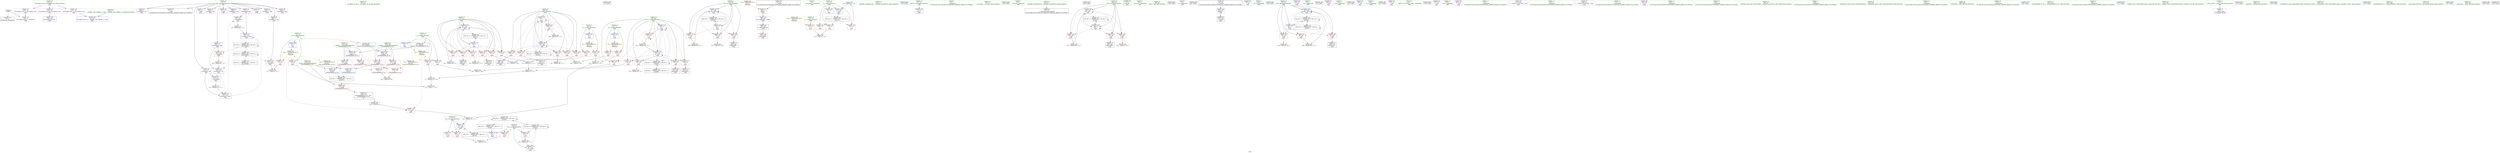 digraph "SVFG" {
	label="SVFG";

	Node0x556dcc887b80 [shape=record,color=grey,label="{NodeID: 0\nNullPtr}"];
	Node0x556dcc887b80 -> Node0x556dcc8acf80[style=solid];
	Node0x556dcc887b80 -> Node0x556dcc8b3ab0[style=solid];
	Node0x556dcc8ba8b0 [shape=record,color=grey,label="{NodeID: 277\n187 = Binary(186, 111, )\n}"];
	Node0x556dcc8abaa0 [shape=record,color=red,label="{NodeID: 111\n271\<--15\n\<--K\nmain\n}"];
	Node0x556dcc8abaa0 -> Node0x556dcc8bd9c0[style=solid];
	Node0x556dcc8aa400 [shape=record,color=green,label="{NodeID: 28\n46\<--47\n__cxx_global_var_init\<--__cxx_global_var_init_field_insensitive\n}"];
	Node0x556dcc8b5360 [shape=record,color=black,label="{NodeID: 388\n53 = PHI()\n}"];
	Node0x556dcc8b2330 [shape=record,color=red,label="{NodeID: 139\n246\<--87\n\<--i54\nmain\n}"];
	Node0x556dcc8b2330 -> Node0x556dcc8bd0c0[style=solid];
	Node0x556dcc8acdb0 [shape=record,color=green,label="{NodeID: 56\n333\<--334\n__b.addr\<--__b.addr_field_insensitive\n_ZSt3minIiERKT_S2_S2_\n}"];
	Node0x556dcc8acdb0 -> Node0x556dcc8b31d0[style=solid];
	Node0x556dcc8acdb0 -> Node0x556dcc8b32a0[style=solid];
	Node0x556dcc8acdb0 -> Node0x556dcc8b4d90[style=solid];
	Node0x556dcc712380 [shape=record,color=yellow,style=double,label="{NodeID: 333\n2V_1 = ENCHI(MR_2V_0)\npts\{1 \}\nFun[main]}"];
	Node0x556dcc712380 -> Node0x556dcc8abb70[style=dashed];
	Node0x556dcc8b3ab0 [shape=record,color=blue, style = dotted,label="{NodeID: 167\n378\<--3\nllvm.global_ctors_2\<--dummyVal\nGlob }"];
	Node0x556dcc8ae590 [shape=record,color=purple,label="{NodeID: 84\n218\<--17\narrayidx42\<--app\nmain\n}"];
	Node0x556dcc888480 [shape=record,color=green,label="{NodeID: 1\n7\<--1\n__dso_handle\<--dummyObj\nGlob }"];
	Node0x556dcc8baa30 [shape=record,color=grey,label="{NodeID: 278\n313 = Binary(312, 111, )\n}"];
	Node0x556dcc8baa30 -> Node0x556dcc8b4bf0[style=solid];
	Node0x556dcc8abb70 [shape=record,color=red,label="{NodeID: 112\n98\<--25\nvtable\<--\nmain\n}"];
	Node0x556dcc8abb70 -> Node0x556dcc8ac370[style=solid];
	Node0x556dcc8aa500 [shape=record,color=green,label="{NodeID: 29\n50\<--51\n_ZNSt8ios_base4InitC1Ev\<--_ZNSt8ios_base4InitC1Ev_field_insensitive\n}"];
	Node0x556dcc8b5430 [shape=record,color=black,label="{NodeID: 389\n183 = PHI()\n}"];
	Node0x556dcc8b2400 [shape=record,color=red,label="{NodeID: 140\n261\<--87\n\<--i54\nmain\n}"];
	Node0x556dcc8b2400 -> Node0x556dcc8adbd0[style=solid];
	Node0x556dcc8ace80 [shape=record,color=green,label="{NodeID: 57\n43\<--372\n_GLOBAL__sub_I_darkhh_2_1.cpp\<--_GLOBAL__sub_I_darkhh_2_1.cpp_field_insensitive\n}"];
	Node0x556dcc8ace80 -> Node0x556dcc8b39b0[style=solid];
	Node0x556dcc8d16e0 [shape=record,color=yellow,style=double,label="{NodeID: 334\n4V_1 = ENCHI(MR_4V_0)\npts\{10 \}\nFun[main]}"];
	Node0x556dcc8d16e0 -> Node0x556dcc8ac510[style=dashed];
	Node0x556dcc8d16e0 -> Node0x556dcc8ab5c0[style=dashed];
	Node0x556dcc8b3bb0 [shape=record,color=blue,label="{NodeID: 168\n71\<--9\nretval\<--\nmain\n}"];
	Node0x556dcc8ae660 [shape=record,color=purple,label="{NodeID: 85\n221\<--17\narrayidx44\<--app\nmain\n}"];
	Node0x556dcc8ae660 -> Node0x556dcc8b2dc0[style=solid];
	Node0x556dcc8ae660 -> Node0x556dcc8b4300[style=solid];
	Node0x556dcc888510 [shape=record,color=green,label="{NodeID: 2\n9\<--1\n\<--dummyObj\nCan only get source location for instruction, argument, global var or function.}"];
	Node0x556dcc8affa0 [shape=record,color=grey,label="{NodeID: 279\n182 = Binary(181, 111, )\n}"];
	Node0x556dcc8abc40 [shape=record,color=red,label="{NodeID: 113\n114\<--73\n\<--T\nmain\n}"];
	Node0x556dcc8abc40 -> Node0x556dcc8bcf40[style=solid];
	Node0x556dcc8aa600 [shape=record,color=green,label="{NodeID: 30\n56\<--57\n__cxa_atexit\<--__cxa_atexit_field_insensitive\n}"];
	Node0x556dcc8b5560 [shape=record,color=black,label="{NodeID: 390\n185 = PHI()\n}"];
	Node0x556dcc8b24d0 [shape=record,color=red,label="{NodeID: 141\n295\<--87\n\<--i54\nmain\n}"];
	Node0x556dcc8b24d0 -> Node0x556dcc8b05a0[style=solid];
	Node0x556dcc8acf80 [shape=record,color=black,label="{NodeID: 58\n2\<--3\ndummyVal\<--dummyVal\n}"];
	Node0x556dcc8d17c0 [shape=record,color=yellow,style=double,label="{NodeID: 335\n6V_1 = ENCHI(MR_6V_0)\npts\{12 \}\nFun[main]}"];
	Node0x556dcc8d17c0 -> Node0x556dcc8ab690[style=dashed];
	Node0x556dcc8d17c0 -> Node0x556dcc8ab760[style=dashed];
	Node0x556dcc8b3c80 [shape=record,color=blue,label="{NodeID: 169\n75\<--111\nt\<--\nmain\n}"];
	Node0x556dcc8b3c80 -> Node0x556dcc8c8b70[style=dashed];
	Node0x556dcc8ae730 [shape=record,color=purple,label="{NodeID: 86\n263\<--17\narrayidx67\<--app\nmain\n}"];
	Node0x556dcc8885a0 [shape=record,color=green,label="{NodeID: 3\n23\<--1\n_ZSt3cin\<--dummyObj\nGlob }"];
	Node0x556dcc8b0120 [shape=record,color=grey,label="{NodeID: 280\n192 = Binary(191, 111, )\n}"];
	Node0x556dcc8abd10 [shape=record,color=red,label="{NodeID: 114\n113\<--75\n\<--t\nmain\n}"];
	Node0x556dcc8abd10 -> Node0x556dcc8bcf40[style=solid];
	Node0x556dcc8aa700 [shape=record,color=green,label="{NodeID: 31\n55\<--61\n_ZNSt8ios_base4InitD1Ev\<--_ZNSt8ios_base4InitD1Ev_field_insensitive\n}"];
	Node0x556dcc8aa700 -> Node0x556dcc8ad450[style=solid];
	Node0x556dcc8b5660 [shape=record,color=black,label="{NodeID: 391\n188 = PHI()\n}"];
	Node0x556dcc8c8b70 [shape=record,color=black,label="{NodeID: 308\nMR_16V_3 = PHI(MR_16V_4, MR_16V_2, )\npts\{76 \}\n}"];
	Node0x556dcc8c8b70 -> Node0x556dcc8abd10[style=dashed];
	Node0x556dcc8c8b70 -> Node0x556dcc8b0fb0[style=dashed];
	Node0x556dcc8c8b70 -> Node0x556dcc8b1080[style=dashed];
	Node0x556dcc8c8b70 -> Node0x556dcc8b4bf0[style=dashed];
	Node0x556dcc8b25a0 [shape=record,color=red,label="{NodeID: 142\n252\<--89\n\<--j58\nmain\n}"];
	Node0x556dcc8b25a0 -> Node0x556dcc8b0ea0[style=solid];
	Node0x556dcc8ad080 [shape=record,color=black,label="{NodeID: 59\n70\<--9\nmain_ret\<--\nmain\n}"];
	Node0x556dcc8d18a0 [shape=record,color=yellow,style=double,label="{NodeID: 336\n8V_1 = ENCHI(MR_8V_0)\npts\{14 \}\nFun[main]|{|<s3>10}}"];
	Node0x556dcc8d18a0 -> Node0x556dcc8ab830[style=dashed];
	Node0x556dcc8d18a0 -> Node0x556dcc8ab900[style=dashed];
	Node0x556dcc8d18a0 -> Node0x556dcc8b2b50[style=dashed];
	Node0x556dcc8d18a0:s3 -> Node0x556dcc8d26d0[style=dashed,color=red];
	Node0x556dcc8b3d50 [shape=record,color=blue,label="{NodeID: 170\n77\<--128\ncnt\<--mul8\nmain\n}"];
	Node0x556dcc8b3d50 -> Node0x556dcc8b1150[style=dashed];
	Node0x556dcc8b3d50 -> Node0x556dcc8b1220[style=dashed];
	Node0x556dcc8b3d50 -> Node0x556dcc8c9070[style=dashed];
	Node0x556dcc8ae800 [shape=record,color=purple,label="{NodeID: 87\n266\<--17\narrayidx69\<--app\nmain\n}"];
	Node0x556dcc88c820 [shape=record,color=green,label="{NodeID: 4\n26\<--1\n_ZSt4cout\<--dummyObj\nGlob }"];
	Node0x556dcc8b02a0 [shape=record,color=grey,label="{NodeID: 281\n241 = Binary(240, 111, )\n}"];
	Node0x556dcc8b02a0 -> Node0x556dcc8b4640[style=solid];
	Node0x556dcc8b0fb0 [shape=record,color=red,label="{NodeID: 115\n134\<--75\n\<--t\nmain\n}"];
	Node0x556dcc8aa800 [shape=record,color=green,label="{NodeID: 32\n68\<--69\nmain\<--main_field_insensitive\n}"];
	Node0x556dcc8b5760 [shape=record,color=black,label="{NodeID: 392\n190 = PHI()\n}"];
	Node0x556dcc8c9070 [shape=record,color=black,label="{NodeID: 309\nMR_18V_2 = PHI(MR_18V_3, MR_18V_1, )\npts\{78 \}\n}"];
	Node0x556dcc8c9070 -> Node0x556dcc8b3d50[style=dashed];
	Node0x556dcc8b2670 [shape=record,color=red,label="{NodeID: 143\n264\<--89\n\<--j58\nmain\n}"];
	Node0x556dcc8b2670 -> Node0x556dcc8adca0[style=solid];
	Node0x556dcc8ad150 [shape=record,color=black,label="{NodeID: 60\n21\<--17\n\<--app\nCan only get source location for instruction, argument, global var or function.}"];
	Node0x556dcc8d1980 [shape=record,color=yellow,style=double,label="{NodeID: 337\n10V_1 = ENCHI(MR_10V_0)\npts\{16 \}\nFun[main]|{|<s3>10}}"];
	Node0x556dcc8d1980 -> Node0x556dcc8ab9d0[style=dashed];
	Node0x556dcc8d1980 -> Node0x556dcc8abaa0[style=dashed];
	Node0x556dcc8d1980 -> Node0x556dcc8b2b50[style=dashed];
	Node0x556dcc8d1980:s3 -> Node0x556dcc8d27b0[style=dashed,color=red];
	Node0x556dcc8b3e20 [shape=record,color=blue,label="{NodeID: 171\n79\<--9\ntot\<--\nmain\n}"];
	Node0x556dcc8b3e20 -> Node0x556dcc8c6370[style=dashed];
	Node0x556dcc8ae8d0 [shape=record,color=purple,label="{NodeID: 88\n269\<--17\narrayidx71\<--app\nmain\n}"];
	Node0x556dcc8ae8d0 -> Node0x556dcc8b2e90[style=solid];
	Node0x556dcc88c8b0 [shape=record,color=green,label="{NodeID: 5\n27\<--1\n.str\<--dummyObj\nGlob }"];
	Node0x556dcc8b0420 [shape=record,color=grey,label="{NodeID: 282\n177 = Binary(175, 176, )\n}"];
	Node0x556dcc8b0420 -> Node0x556dcc8bd3c0[style=solid];
	Node0x556dcc8b1080 [shape=record,color=red,label="{NodeID: 116\n312\<--75\n\<--t\nmain\n}"];
	Node0x556dcc8b1080 -> Node0x556dcc8baa30[style=solid];
	Node0x556dcc8aa900 [shape=record,color=green,label="{NodeID: 33\n71\<--72\nretval\<--retval_field_insensitive\nmain\n}"];
	Node0x556dcc8aa900 -> Node0x556dcc8b3bb0[style=solid];
	Node0x556dcc8b5860 [shape=record,color=black,label="{NodeID: 393\n193 = PHI()\n}"];
	Node0x556dcc8c9570 [shape=record,color=black,label="{NodeID: 310\nMR_20V_2 = PHI(MR_20V_4, MR_20V_1, )\npts\{80 \}\n}"];
	Node0x556dcc8c9570 -> Node0x556dcc8b3e20[style=dashed];
	Node0x556dcc8b2740 [shape=record,color=red,label="{NodeID: 144\n290\<--89\n\<--j58\nmain\n}"];
	Node0x556dcc8b2740 -> Node0x556dcc8b0a20[style=solid];
	Node0x556dcc8ad250 [shape=record,color=black,label="{NodeID: 61\n24\<--23\n\<--_ZSt3cin\nCan only get source location for instruction, argument, global var or function.}"];
	Node0x556dcc8ad250 -> Node0x556dcc8ac440[style=solid];
	Node0x556dcc8b3ef0 [shape=record,color=blue,label="{NodeID: 172\n81\<--9\ni\<--\nmain\n}"];
	Node0x556dcc8b3ef0 -> Node0x556dcc8b1490[style=dashed];
	Node0x556dcc8b3ef0 -> Node0x556dcc8b1560[style=dashed];
	Node0x556dcc8b3ef0 -> Node0x556dcc8b1630[style=dashed];
	Node0x556dcc8b3ef0 -> Node0x556dcc8b1700[style=dashed];
	Node0x556dcc8b3ef0 -> Node0x556dcc8b17d0[style=dashed];
	Node0x556dcc8b3ef0 -> Node0x556dcc8b18a0[style=dashed];
	Node0x556dcc8b3ef0 -> Node0x556dcc8b4640[style=dashed];
	Node0x556dcc8b3ef0 -> Node0x556dcc8c9a70[style=dashed];
	Node0x556dcc8ae9a0 [shape=record,color=purple,label="{NodeID: 89\n130\<--27\n\<--.str\nmain\n}"];
	Node0x556dcc88c940 [shape=record,color=green,label="{NodeID: 6\n29\<--1\n.str.1\<--dummyObj\nGlob }"];
	Node0x556dcc8b05a0 [shape=record,color=grey,label="{NodeID: 283\n296 = Binary(295, 111, )\n}"];
	Node0x556dcc8b05a0 -> Node0x556dcc8b4b20[style=solid];
	Node0x556dcc8b1150 [shape=record,color=red,label="{NodeID: 117\n140\<--77\n\<--cnt\nmain\n}"];
	Node0x556dcc8aa9d0 [shape=record,color=green,label="{NodeID: 34\n73\<--74\nT\<--T_field_insensitive\nmain\n}"];
	Node0x556dcc8aa9d0 -> Node0x556dcc8abc40[style=solid];
	Node0x556dcc8b5960 [shape=record,color=black,label="{NodeID: 394\n194 = PHI()\n}"];
	Node0x556dcc8c9a70 [shape=record,color=black,label="{NodeID: 311\nMR_22V_2 = PHI(MR_22V_4, MR_22V_1, )\npts\{82 \}\n}"];
	Node0x556dcc8c9a70 -> Node0x556dcc8b3ef0[style=dashed];
	Node0x556dcc8b2810 [shape=record,color=red,label="{NodeID: 145\n258\<--91\n\<--k62\nmain\n}"];
	Node0x556dcc8b2810 -> Node0x556dcc8bcdc0[style=solid];
	Node0x556dcc8ad350 [shape=record,color=black,label="{NodeID: 62\n25\<--23\n\<--_ZSt3cin\nCan only get source location for instruction, argument, global var or function.}"];
	Node0x556dcc8ad350 -> Node0x556dcc8abb70[style=solid];
	Node0x556dcc8d1b40 [shape=record,color=yellow,style=double,label="{NodeID: 339\n14V_1 = ENCHI(MR_14V_0)\npts\{74 \}\nFun[main]}"];
	Node0x556dcc8d1b40 -> Node0x556dcc8abc40[style=dashed];
	Node0x556dcc8b3fc0 [shape=record,color=blue,label="{NodeID: 173\n83\<--9\nj\<--\nmain\n}"];
	Node0x556dcc8b3fc0 -> Node0x556dcc8b1970[style=dashed];
	Node0x556dcc8b3fc0 -> Node0x556dcc8b1a40[style=dashed];
	Node0x556dcc8b3fc0 -> Node0x556dcc8b1b10[style=dashed];
	Node0x556dcc8b3fc0 -> Node0x556dcc8b1be0[style=dashed];
	Node0x556dcc8b3fc0 -> Node0x556dcc8b1cb0[style=dashed];
	Node0x556dcc8b3fc0 -> Node0x556dcc8b1d80[style=dashed];
	Node0x556dcc8b3fc0 -> Node0x556dcc8b3fc0[style=dashed];
	Node0x556dcc8b3fc0 -> Node0x556dcc8b4570[style=dashed];
	Node0x556dcc8b3fc0 -> Node0x556dcc8c9f70[style=dashed];
	Node0x556dcc8aea70 [shape=record,color=purple,label="{NodeID: 90\n138\<--29\n\<--.str.1\nmain\n}"];
	Node0x556dcc88c5f0 [shape=record,color=green,label="{NodeID: 7\n31\<--1\n.str.2\<--dummyObj\nGlob }"];
	Node0x556dcc8b0720 [shape=record,color=grey,label="{NodeID: 284\n286 = Binary(285, 111, )\n}"];
	Node0x556dcc8b0720 -> Node0x556dcc8b4980[style=solid];
	Node0x556dcc8b1220 [shape=record,color=red,label="{NodeID: 118\n300\<--77\n\<--cnt\nmain\n}"];
	Node0x556dcc8b1220 -> Node0x556dcc8bd6c0[style=solid];
	Node0x556dcc8aaaa0 [shape=record,color=green,label="{NodeID: 35\n75\<--76\nt\<--t_field_insensitive\nmain\n}"];
	Node0x556dcc8aaaa0 -> Node0x556dcc8abd10[style=solid];
	Node0x556dcc8aaaa0 -> Node0x556dcc8b0fb0[style=solid];
	Node0x556dcc8aaaa0 -> Node0x556dcc8b1080[style=solid];
	Node0x556dcc8aaaa0 -> Node0x556dcc8b3c80[style=solid];
	Node0x556dcc8aaaa0 -> Node0x556dcc8b4bf0[style=solid];
	Node0x556dcc8b5a30 [shape=record,color=black,label="{NodeID: 395\n94 = PHI()\n}"];
	Node0x556dcc8c9f70 [shape=record,color=black,label="{NodeID: 312\nMR_24V_2 = PHI(MR_24V_3, MR_24V_1, )\npts\{84 \}\n}"];
	Node0x556dcc8c9f70 -> Node0x556dcc8b3fc0[style=dashed];
	Node0x556dcc8c9f70 -> Node0x556dcc8c9f70[style=dashed];
	Node0x556dcc8b28e0 [shape=record,color=red,label="{NodeID: 146\n267\<--91\n\<--k62\nmain\n}"];
	Node0x556dcc8b28e0 -> Node0x556dcc8add70[style=solid];
	Node0x556dcc8ad450 [shape=record,color=black,label="{NodeID: 63\n54\<--55\n\<--_ZNSt8ios_base4InitD1Ev\nCan only get source location for instruction, argument, global var or function.}"];
	Node0x556dcc8b4090 [shape=record,color=blue,label="{NodeID: 174\n85\<--9\nk\<--\nmain\n}"];
	Node0x556dcc8b4090 -> Node0x556dcc8b1e50[style=dashed];
	Node0x556dcc8b4090 -> Node0x556dcc8b1f20[style=dashed];
	Node0x556dcc8b4090 -> Node0x556dcc8b1ff0[style=dashed];
	Node0x556dcc8b4090 -> Node0x556dcc8b20c0[style=dashed];
	Node0x556dcc8b4090 -> Node0x556dcc8b2190[style=dashed];
	Node0x556dcc8b4090 -> Node0x556dcc8b2260[style=dashed];
	Node0x556dcc8b4090 -> Node0x556dcc8b4090[style=dashed];
	Node0x556dcc8b4090 -> Node0x556dcc8b44a0[style=dashed];
	Node0x556dcc8b4090 -> Node0x556dcc8c7270[style=dashed];
	Node0x556dcc8aeb40 [shape=record,color=purple,label="{NodeID: 91\n184\<--31\n\<--.str.2\nmain\n}"];
	Node0x556dcc88c680 [shape=record,color=green,label="{NodeID: 8\n33\<--1\n.str.3\<--dummyObj\nGlob }"];
	Node0x556dcc8b08a0 [shape=record,color=grey,label="{NodeID: 285\n236 = Binary(235, 111, )\n}"];
	Node0x556dcc8b08a0 -> Node0x556dcc8b4570[style=solid];
	Node0x556dcc8b12f0 [shape=record,color=red,label="{NodeID: 119\n225\<--79\n\<--tot\nmain\n}"];
	Node0x556dcc8b12f0 -> Node0x556dcc8b0d20[style=solid];
	Node0x556dcc8aab70 [shape=record,color=green,label="{NodeID: 36\n77\<--78\ncnt\<--cnt_field_insensitive\nmain\n}"];
	Node0x556dcc8aab70 -> Node0x556dcc8b1150[style=solid];
	Node0x556dcc8aab70 -> Node0x556dcc8b1220[style=solid];
	Node0x556dcc8aab70 -> Node0x556dcc8b3d50[style=solid];
	Node0x556dcc8b5b00 [shape=record,color=black,label="{NodeID: 396\n107 = PHI()\n}"];
	Node0x556dcc8ca470 [shape=record,color=black,label="{NodeID: 313\nMR_26V_2 = PHI(MR_26V_3, MR_26V_1, )\npts\{86 \}\n}"];
	Node0x556dcc8ca470 -> Node0x556dcc8c7270[style=dashed];
	Node0x556dcc8b29b0 [shape=record,color=red,label="{NodeID: 147\n285\<--91\n\<--k62\nmain\n}"];
	Node0x556dcc8b29b0 -> Node0x556dcc8b0720[style=solid];
	Node0x556dcc8ad550 [shape=record,color=black,label="{NodeID: 64\n100\<--99\n\<--vbase.offset.ptr\nmain\n}"];
	Node0x556dcc8ad550 -> Node0x556dcc8b2a80[style=solid];
	Node0x556dcc8b4160 [shape=record,color=blue,label="{NodeID: 175\n201\<--203\narrayidx35\<--inc\nmain\n}"];
	Node0x556dcc8b4160 -> Node0x556dcc8b2cf0[style=dashed];
	Node0x556dcc8b4160 -> Node0x556dcc8b4230[style=dashed];
	Node0x556dcc8aec10 [shape=record,color=purple,label="{NodeID: 92\n189\<--31\n\<--.str.2\nmain\n}"];
	Node0x556dcc88c710 [shape=record,color=green,label="{NodeID: 9\n35\<--1\n.str.4\<--dummyObj\nGlob }"];
	Node0x556dcc8b0a20 [shape=record,color=grey,label="{NodeID: 286\n291 = Binary(290, 111, )\n}"];
	Node0x556dcc8b0a20 -> Node0x556dcc8b4a50[style=solid];
	Node0x556dcc8b13c0 [shape=record,color=red,label="{NodeID: 120\n299\<--79\n\<--tot\nmain\n}"];
	Node0x556dcc8b13c0 -> Node0x556dcc8bd6c0[style=solid];
	Node0x556dcc8aac40 [shape=record,color=green,label="{NodeID: 37\n79\<--80\ntot\<--tot_field_insensitive\nmain\n}"];
	Node0x556dcc8aac40 -> Node0x556dcc8b12f0[style=solid];
	Node0x556dcc8aac40 -> Node0x556dcc8b13c0[style=solid];
	Node0x556dcc8aac40 -> Node0x556dcc8b3e20[style=solid];
	Node0x556dcc8aac40 -> Node0x556dcc8b43d0[style=solid];
	Node0x556dcc8b5c00 [shape=record,color=black,label="{NodeID: 397\n141 = PHI()\n}"];
	Node0x556dcc8ca970 [shape=record,color=black,label="{NodeID: 314\nMR_28V_2 = PHI(MR_28V_4, MR_28V_1, )\npts\{88 \}\n}"];
	Node0x556dcc8ca970 -> Node0x556dcc8b4710[style=dashed];
	Node0x556dcc8b2a80 [shape=record,color=red,label="{NodeID: 148\n101\<--100\nvbase.offset\<--\nmain\n}"];
	Node0x556dcc8ad620 [shape=record,color=black,label="{NodeID: 65\n103\<--102\n\<--add.ptr\nmain\n}"];
	Node0x556dcc8b4230 [shape=record,color=blue,label="{NodeID: 176\n211\<--213\narrayidx39\<--inc40\nmain\n}"];
	Node0x556dcc8b4230 -> Node0x556dcc8b2dc0[style=dashed];
	Node0x556dcc8b4230 -> Node0x556dcc8b4300[style=dashed];
	Node0x556dcc8aece0 [shape=record,color=purple,label="{NodeID: 93\n275\<--33\n\<--.str.3\nmain\n}"];
	Node0x556dcc88d210 [shape=record,color=green,label="{NodeID: 10\n37\<--1\n__PRETTY_FUNCTION__.main\<--dummyObj\nGlob }"];
	Node0x556dcc8b0ba0 [shape=record,color=grey,label="{NodeID: 287\n231 = Binary(230, 111, )\n}"];
	Node0x556dcc8b0ba0 -> Node0x556dcc8b44a0[style=solid];
	Node0x556dcc8b1490 [shape=record,color=red,label="{NodeID: 121\n155\<--81\n\<--i\nmain\n}"];
	Node0x556dcc8b1490 -> Node0x556dcc8bd240[style=solid];
	Node0x556dcc8aad10 [shape=record,color=green,label="{NodeID: 38\n81\<--82\ni\<--i_field_insensitive\nmain\n}"];
	Node0x556dcc8aad10 -> Node0x556dcc8b1490[style=solid];
	Node0x556dcc8aad10 -> Node0x556dcc8b1560[style=solid];
	Node0x556dcc8aad10 -> Node0x556dcc8b1630[style=solid];
	Node0x556dcc8aad10 -> Node0x556dcc8b1700[style=solid];
	Node0x556dcc8aad10 -> Node0x556dcc8b17d0[style=solid];
	Node0x556dcc8aad10 -> Node0x556dcc8b18a0[style=solid];
	Node0x556dcc8aad10 -> Node0x556dcc8b3ef0[style=solid];
	Node0x556dcc8aad10 -> Node0x556dcc8b4640[style=solid];
	Node0x556dcc8b5d60 [shape=record,color=black,label="{NodeID: 398\n142 = PHI()\n}"];
	Node0x556dcc8cae70 [shape=record,color=black,label="{NodeID: 315\nMR_30V_2 = PHI(MR_30V_3, MR_30V_1, )\npts\{90 \}\n}"];
	Node0x556dcc8cae70 -> Node0x556dcc8b47e0[style=dashed];
	Node0x556dcc8cae70 -> Node0x556dcc8cae70[style=dashed];
	Node0x556dcc8b2b50 [shape=record,color=red,label="{NodeID: 149\n127\<--124\n\<--call7\nmain\n}"];
	Node0x556dcc8b2b50 -> Node0x556dcc8ba2b0[style=solid];
	Node0x556dcc8ad6f0 [shape=record,color=black,label="{NodeID: 66\n196\<--195\nidxprom\<--\nmain\n}"];
	Node0x556dcc8b4300 [shape=record,color=blue,label="{NodeID: 177\n221\<--223\narrayidx44\<--inc45\nmain\n}"];
	Node0x556dcc8b4300 -> Node0x556dcc8d0270[style=dashed];
	Node0x556dcc8aedb0 [shape=record,color=purple,label="{NodeID: 94\n276\<--35\n\<--.str.4\nmain\n}"];
	Node0x556dcc88d2a0 [shape=record,color=green,label="{NodeID: 11\n39\<--1\n.str.5\<--dummyObj\nGlob }"];
	Node0x556dcc8b0d20 [shape=record,color=grey,label="{NodeID: 288\n226 = Binary(225, 111, )\n}"];
	Node0x556dcc8b0d20 -> Node0x556dcc8b43d0[style=solid];
	Node0x556dcc8b1560 [shape=record,color=red,label="{NodeID: 122\n171\<--81\n\<--i\nmain\n}"];
	Node0x556dcc8b1560 -> Node0x556dcc8b9e30[style=solid];
	Node0x556dcc8aade0 [shape=record,color=green,label="{NodeID: 39\n83\<--84\nj\<--j_field_insensitive\nmain\n}"];
	Node0x556dcc8aade0 -> Node0x556dcc8b1970[style=solid];
	Node0x556dcc8aade0 -> Node0x556dcc8b1a40[style=solid];
	Node0x556dcc8aade0 -> Node0x556dcc8b1b10[style=solid];
	Node0x556dcc8aade0 -> Node0x556dcc8b1be0[style=solid];
	Node0x556dcc8aade0 -> Node0x556dcc8b1cb0[style=solid];
	Node0x556dcc8aade0 -> Node0x556dcc8b1d80[style=solid];
	Node0x556dcc8aade0 -> Node0x556dcc8b3fc0[style=solid];
	Node0x556dcc8aade0 -> Node0x556dcc8b4570[style=solid];
	Node0x556dcc8b5e30 [shape=record,color=black,label="{NodeID: 399\n327 = PHI(13, )\n0th arg _ZSt3minIiERKT_S2_S2_ }"];
	Node0x556dcc8b5e30 -> Node0x556dcc8b4cc0[style=solid];
	Node0x556dcc8cb370 [shape=record,color=black,label="{NodeID: 316\nMR_32V_2 = PHI(MR_32V_3, MR_32V_1, )\npts\{92 \}\n}"];
	Node0x556dcc8cb370 -> Node0x556dcc8cb370[style=dashed];
	Node0x556dcc8cb370 -> Node0x556dcc8ccc70[style=dashed];
	Node0x556dcc8b2c20 [shape=record,color=red,label="{NodeID: 150\n202\<--201\n\<--arrayidx35\nmain\n}"];
	Node0x556dcc8b2c20 -> Node0x556dcc8ba130[style=solid];
	Node0x556dcc8ad7c0 [shape=record,color=black,label="{NodeID: 67\n200\<--199\nidxprom34\<--\nmain\n}"];
	Node0x556dcc8b43d0 [shape=record,color=blue,label="{NodeID: 178\n79\<--226\ntot\<--inc46\nmain\n}"];
	Node0x556dcc8b43d0 -> Node0x556dcc8cf870[style=dashed];
	Node0x556dcc8aee80 [shape=record,color=purple,label="{NodeID: 95\n305\<--35\n\<--.str.4\nmain\n}"];
	Node0x556dcc88d330 [shape=record,color=green,label="{NodeID: 12\n42\<--1\n\<--dummyObj\nCan only get source location for instruction, argument, global var or function.}"];
	Node0x556dcc8b0ea0 [shape=record,color=grey,label="{NodeID: 289\n253 = cmp(252, 254, )\n}"];
	Node0x556dcc8b1630 [shape=record,color=red,label="{NodeID: 123\n181\<--81\n\<--i\nmain\n}"];
	Node0x556dcc8b1630 -> Node0x556dcc8affa0[style=solid];
	Node0x556dcc8aaeb0 [shape=record,color=green,label="{NodeID: 40\n85\<--86\nk\<--k_field_insensitive\nmain\n}"];
	Node0x556dcc8aaeb0 -> Node0x556dcc8b1e50[style=solid];
	Node0x556dcc8aaeb0 -> Node0x556dcc8b1f20[style=solid];
	Node0x556dcc8aaeb0 -> Node0x556dcc8b1ff0[style=solid];
	Node0x556dcc8aaeb0 -> Node0x556dcc8b20c0[style=solid];
	Node0x556dcc8aaeb0 -> Node0x556dcc8b2190[style=solid];
	Node0x556dcc8aaeb0 -> Node0x556dcc8b2260[style=solid];
	Node0x556dcc8aaeb0 -> Node0x556dcc8b4090[style=solid];
	Node0x556dcc8aaeb0 -> Node0x556dcc8b44a0[style=solid];
	Node0x556dcc8b5ff0 [shape=record,color=black,label="{NodeID: 400\n328 = PHI(15, )\n1st arg _ZSt3minIiERKT_S2_S2_ }"];
	Node0x556dcc8b5ff0 -> Node0x556dcc8b4d90[style=solid];
	Node0x556dcc8cb870 [shape=record,color=black,label="{NodeID: 317\nMR_34V_2 = PHI(MR_34V_3, MR_34V_1, )\npts\{220000 \}\n}"];
	Node0x556dcc8cb870 -> Node0x556dcc8c7770[style=dashed];
	Node0x556dcc8b2cf0 [shape=record,color=red,label="{NodeID: 151\n212\<--211\n\<--arrayidx39\nmain\n}"];
	Node0x556dcc8b2cf0 -> Node0x556dcc8ba730[style=solid];
	Node0x556dcc8ad890 [shape=record,color=black,label="{NodeID: 68\n206\<--205\nidxprom36\<--\nmain\n}"];
	Node0x556dcc8b44a0 [shape=record,color=blue,label="{NodeID: 179\n85\<--231\nk\<--inc47\nmain\n}"];
	Node0x556dcc8b44a0 -> Node0x556dcc8b1e50[style=dashed];
	Node0x556dcc8b44a0 -> Node0x556dcc8b1f20[style=dashed];
	Node0x556dcc8b44a0 -> Node0x556dcc8b1ff0[style=dashed];
	Node0x556dcc8b44a0 -> Node0x556dcc8b20c0[style=dashed];
	Node0x556dcc8b44a0 -> Node0x556dcc8b2190[style=dashed];
	Node0x556dcc8b44a0 -> Node0x556dcc8b2260[style=dashed];
	Node0x556dcc8b44a0 -> Node0x556dcc8b4090[style=dashed];
	Node0x556dcc8b44a0 -> Node0x556dcc8b44a0[style=dashed];
	Node0x556dcc8b44a0 -> Node0x556dcc8c7270[style=dashed];
	Node0x556dcc8abe00 [shape=record,color=purple,label="{NodeID: 96\n277\<--37\n\<--__PRETTY_FUNCTION__.main\nmain\n}"];
	Node0x556dcc88d400 [shape=record,color=green,label="{NodeID: 13\n95\<--1\n\<--dummyObj\nCan only get source location for instruction, argument, global var or function.}"];
	Node0x556dcc8bcc40 [shape=record,color=grey,label="{NodeID: 290\n163 = cmp(161, 162, )\n}"];
	Node0x556dcc8b1700 [shape=record,color=red,label="{NodeID: 124\n195\<--81\n\<--i\nmain\n}"];
	Node0x556dcc8b1700 -> Node0x556dcc8ad6f0[style=solid];
	Node0x556dcc8aaf80 [shape=record,color=green,label="{NodeID: 41\n87\<--88\ni54\<--i54_field_insensitive\nmain\n}"];
	Node0x556dcc8aaf80 -> Node0x556dcc8b2330[style=solid];
	Node0x556dcc8aaf80 -> Node0x556dcc8b2400[style=solid];
	Node0x556dcc8aaf80 -> Node0x556dcc8b24d0[style=solid];
	Node0x556dcc8aaf80 -> Node0x556dcc8b4710[style=solid];
	Node0x556dcc8aaf80 -> Node0x556dcc8b4b20[style=solid];
	Node0x556dcc8b2dc0 [shape=record,color=red,label="{NodeID: 152\n222\<--221\n\<--arrayidx44\nmain\n}"];
	Node0x556dcc8b2dc0 -> Node0x556dcc8b9fb0[style=solid];
	Node0x556dcc8ad960 [shape=record,color=black,label="{NodeID: 69\n210\<--209\nidxprom38\<--\nmain\n}"];
	Node0x556dcc8b4570 [shape=record,color=blue,label="{NodeID: 180\n83\<--236\nj\<--inc49\nmain\n}"];
	Node0x556dcc8b4570 -> Node0x556dcc8b1970[style=dashed];
	Node0x556dcc8b4570 -> Node0x556dcc8b1a40[style=dashed];
	Node0x556dcc8b4570 -> Node0x556dcc8b1b10[style=dashed];
	Node0x556dcc8b4570 -> Node0x556dcc8b1be0[style=dashed];
	Node0x556dcc8b4570 -> Node0x556dcc8b1cb0[style=dashed];
	Node0x556dcc8b4570 -> Node0x556dcc8b1d80[style=dashed];
	Node0x556dcc8b4570 -> Node0x556dcc8b3fc0[style=dashed];
	Node0x556dcc8b4570 -> Node0x556dcc8b4570[style=dashed];
	Node0x556dcc8b4570 -> Node0x556dcc8c9f70[style=dashed];
	Node0x556dcc8abed0 [shape=record,color=purple,label="{NodeID: 97\n306\<--37\n\<--__PRETTY_FUNCTION__.main\nmain\n}"];
	Node0x556dcc88d4d0 [shape=record,color=green,label="{NodeID: 14\n111\<--1\n\<--dummyObj\nCan only get source location for instruction, argument, global var or function.}"];
	Node0x556dcc8bcdc0 [shape=record,color=grey,label="{NodeID: 291\n259 = cmp(258, 254, )\n}"];
	Node0x556dcc8b17d0 [shape=record,color=red,label="{NodeID: 125\n205\<--81\n\<--i\nmain\n}"];
	Node0x556dcc8b17d0 -> Node0x556dcc8ad890[style=solid];
	Node0x556dcc8ab050 [shape=record,color=green,label="{NodeID: 42\n89\<--90\nj58\<--j58_field_insensitive\nmain\n}"];
	Node0x556dcc8ab050 -> Node0x556dcc8b25a0[style=solid];
	Node0x556dcc8ab050 -> Node0x556dcc8b2670[style=solid];
	Node0x556dcc8ab050 -> Node0x556dcc8b2740[style=solid];
	Node0x556dcc8ab050 -> Node0x556dcc8b47e0[style=solid];
	Node0x556dcc8ab050 -> Node0x556dcc8b4a50[style=solid];
	Node0x556dcc8b2e90 [shape=record,color=red,label="{NodeID: 153\n270\<--269\n\<--arrayidx71\nmain\n}"];
	Node0x556dcc8b2e90 -> Node0x556dcc8bd9c0[style=solid];
	Node0x556dcc8ada30 [shape=record,color=black,label="{NodeID: 70\n216\<--215\nidxprom41\<--\nmain\n}"];
	Node0x556dcc8b4640 [shape=record,color=blue,label="{NodeID: 181\n81\<--241\ni\<--inc52\nmain\n}"];
	Node0x556dcc8b4640 -> Node0x556dcc8b1490[style=dashed];
	Node0x556dcc8b4640 -> Node0x556dcc8b1560[style=dashed];
	Node0x556dcc8b4640 -> Node0x556dcc8b1630[style=dashed];
	Node0x556dcc8b4640 -> Node0x556dcc8b1700[style=dashed];
	Node0x556dcc8b4640 -> Node0x556dcc8b17d0[style=dashed];
	Node0x556dcc8b4640 -> Node0x556dcc8b18a0[style=dashed];
	Node0x556dcc8b4640 -> Node0x556dcc8b4640[style=dashed];
	Node0x556dcc8b4640 -> Node0x556dcc8c9a70[style=dashed];
	Node0x556dcc8abfa0 [shape=record,color=purple,label="{NodeID: 98\n304\<--39\n\<--.str.5\nmain\n}"];
	Node0x556dcc8a9890 [shape=record,color=green,label="{NodeID: 15\n149\<--1\n\<--dummyObj\nCan only get source location for instruction, argument, global var or function.}"];
	Node0x556dcc8bcf40 [shape=record,color=grey,label="{NodeID: 292\n115 = cmp(113, 114, )\n}"];
	Node0x556dcc8b18a0 [shape=record,color=red,label="{NodeID: 126\n240\<--81\n\<--i\nmain\n}"];
	Node0x556dcc8b18a0 -> Node0x556dcc8b02a0[style=solid];
	Node0x556dcc8ab120 [shape=record,color=green,label="{NodeID: 43\n91\<--92\nk62\<--k62_field_insensitive\nmain\n}"];
	Node0x556dcc8ab120 -> Node0x556dcc8b2810[style=solid];
	Node0x556dcc8ab120 -> Node0x556dcc8b28e0[style=solid];
	Node0x556dcc8ab120 -> Node0x556dcc8b29b0[style=solid];
	Node0x556dcc8ab120 -> Node0x556dcc8b48b0[style=solid];
	Node0x556dcc8ab120 -> Node0x556dcc8b4980[style=solid];
	Node0x556dcc8b2f60 [shape=record,color=red,label="{NodeID: 154\n349\<--329\n\<--retval\n_ZSt3minIiERKT_S2_S2_\n}"];
	Node0x556dcc8b2f60 -> Node0x556dcc8ade40[style=solid];
	Node0x556dcc8adb00 [shape=record,color=black,label="{NodeID: 71\n220\<--219\nidxprom43\<--\nmain\n}"];
	Node0x556dcc8b4710 [shape=record,color=blue,label="{NodeID: 182\n87\<--9\ni54\<--\nmain\n}"];
	Node0x556dcc8b4710 -> Node0x556dcc8b2330[style=dashed];
	Node0x556dcc8b4710 -> Node0x556dcc8b2400[style=dashed];
	Node0x556dcc8b4710 -> Node0x556dcc8b24d0[style=dashed];
	Node0x556dcc8b4710 -> Node0x556dcc8b4b20[style=dashed];
	Node0x556dcc8b4710 -> Node0x556dcc8ca970[style=dashed];
	Node0x556dcc8ac070 [shape=record,color=purple,label="{NodeID: 99\n376\<--41\nllvm.global_ctors_0\<--llvm.global_ctors\nGlob }"];
	Node0x556dcc8ac070 -> Node0x556dcc8b38b0[style=solid];
	Node0x556dcc8a9920 [shape=record,color=green,label="{NodeID: 16\n150\<--1\n\<--dummyObj\nCan only get source location for instruction, argument, global var or function.}"];
	Node0x556dcc8bd0c0 [shape=record,color=grey,label="{NodeID: 293\n247 = cmp(246, 248, )\n}"];
	Node0x556dcc8b1970 [shape=record,color=red,label="{NodeID: 127\n161\<--83\n\<--j\nmain\n}"];
	Node0x556dcc8b1970 -> Node0x556dcc8bcc40[style=solid];
	Node0x556dcc8ab1f0 [shape=record,color=green,label="{NodeID: 44\n96\<--97\n_ZNSt8ios_base15sync_with_stdioEb\<--_ZNSt8ios_base15sync_with_stdioEb_field_insensitive\n}"];
	Node0x556dcc8ccc70 [shape=record,color=black,label="{NodeID: 321\nMR_32V_4 = PHI(MR_32V_6, MR_32V_3, )\npts\{92 \}\n}"];
	Node0x556dcc8ccc70 -> Node0x556dcc8b48b0[style=dashed];
	Node0x556dcc8ccc70 -> Node0x556dcc8cb370[style=dashed];
	Node0x556dcc8ccc70 -> Node0x556dcc8ccc70[style=dashed];
	Node0x556dcc8b3030 [shape=record,color=red,label="{NodeID: 155\n339\<--331\n\<--__a.addr\n_ZSt3minIiERKT_S2_S2_\n}"];
	Node0x556dcc8b3030 -> Node0x556dcc8b3440[style=solid];
	Node0x556dcc8adbd0 [shape=record,color=black,label="{NodeID: 72\n262\<--261\nidxprom66\<--\nmain\n}"];
	Node0x556dcc8b47e0 [shape=record,color=blue,label="{NodeID: 183\n89\<--9\nj58\<--\nmain\n}"];
	Node0x556dcc8b47e0 -> Node0x556dcc8b25a0[style=dashed];
	Node0x556dcc8b47e0 -> Node0x556dcc8b2670[style=dashed];
	Node0x556dcc8b47e0 -> Node0x556dcc8b2740[style=dashed];
	Node0x556dcc8b47e0 -> Node0x556dcc8b47e0[style=dashed];
	Node0x556dcc8b47e0 -> Node0x556dcc8b4a50[style=dashed];
	Node0x556dcc8b47e0 -> Node0x556dcc8cae70[style=dashed];
	Node0x556dcc8ac170 [shape=record,color=purple,label="{NodeID: 100\n377\<--41\nllvm.global_ctors_1\<--llvm.global_ctors\nGlob }"];
	Node0x556dcc8ac170 -> Node0x556dcc8b39b0[style=solid];
	Node0x556dcc8a99b0 [shape=record,color=green,label="{NodeID: 17\n248\<--1\n\<--dummyObj\nCan only get source location for instruction, argument, global var or function.}"];
	Node0x556dcc8bd240 [shape=record,color=grey,label="{NodeID: 294\n157 = cmp(155, 156, )\n}"];
	Node0x556dcc8b1a40 [shape=record,color=red,label="{NodeID: 128\n172\<--83\n\<--j\nmain\n}"];
	Node0x556dcc8b1a40 -> Node0x556dcc8b9e30[style=solid];
	Node0x556dcc8ab2f0 [shape=record,color=green,label="{NodeID: 45\n105\<--106\n_ZNSt9basic_iosIcSt11char_traitsIcEE3tieEPSo\<--_ZNSt9basic_iosIcSt11char_traitsIcEE3tieEPSo_field_insensitive\n}"];
	Node0x556dcc8b3100 [shape=record,color=red,label="{NodeID: 156\n346\<--331\n\<--__a.addr\n_ZSt3minIiERKT_S2_S2_\n}"];
	Node0x556dcc8b3100 -> Node0x556dcc8aef50[style=solid];
	Node0x556dcc8adca0 [shape=record,color=black,label="{NodeID: 73\n265\<--264\nidxprom68\<--\nmain\n}"];
	Node0x556dcc8b48b0 [shape=record,color=blue,label="{NodeID: 184\n91\<--9\nk62\<--\nmain\n}"];
	Node0x556dcc8b48b0 -> Node0x556dcc8b2810[style=dashed];
	Node0x556dcc8b48b0 -> Node0x556dcc8b28e0[style=dashed];
	Node0x556dcc8b48b0 -> Node0x556dcc8b29b0[style=dashed];
	Node0x556dcc8b48b0 -> Node0x556dcc8b4980[style=dashed];
	Node0x556dcc8b48b0 -> Node0x556dcc8ccc70[style=dashed];
	Node0x556dcc8ac270 [shape=record,color=purple,label="{NodeID: 101\n378\<--41\nllvm.global_ctors_2\<--llvm.global_ctors\nGlob }"];
	Node0x556dcc8ac270 -> Node0x556dcc8b3ab0[style=solid];
	Node0x556dcc8a9a40 [shape=record,color=green,label="{NodeID: 18\n254\<--1\n\<--dummyObj\nCan only get source location for instruction, argument, global var or function.}"];
	Node0x556dcc8bd3c0 [shape=record,color=grey,label="{NodeID: 295\n179 = cmp(177, 178, )\n}"];
	Node0x556dcc8b1b10 [shape=record,color=red,label="{NodeID: 129\n186\<--83\n\<--j\nmain\n}"];
	Node0x556dcc8b1b10 -> Node0x556dcc8ba8b0[style=solid];
	Node0x556dcc8ab3f0 [shape=record,color=green,label="{NodeID: 46\n108\<--109\n_ZNSirsERi\<--_ZNSirsERi_field_insensitive\n}"];
	Node0x556dcc8b31d0 [shape=record,color=red,label="{NodeID: 157\n337\<--333\n\<--__b.addr\n_ZSt3minIiERKT_S2_S2_\n}"];
	Node0x556dcc8b31d0 -> Node0x556dcc8b3370[style=solid];
	Node0x556dcc8add70 [shape=record,color=black,label="{NodeID: 74\n268\<--267\nidxprom70\<--\nmain\n}"];
	Node0x556dcc8b4980 [shape=record,color=blue,label="{NodeID: 185\n91\<--286\nk62\<--inc74\nmain\n}"];
	Node0x556dcc8b4980 -> Node0x556dcc8b2810[style=dashed];
	Node0x556dcc8b4980 -> Node0x556dcc8b28e0[style=dashed];
	Node0x556dcc8b4980 -> Node0x556dcc8b29b0[style=dashed];
	Node0x556dcc8b4980 -> Node0x556dcc8b4980[style=dashed];
	Node0x556dcc8b4980 -> Node0x556dcc8ccc70[style=dashed];
	Node0x556dcc8ac370 [shape=record,color=purple,label="{NodeID: 102\n99\<--98\nvbase.offset.ptr\<--vtable\nmain\n}"];
	Node0x556dcc8ac370 -> Node0x556dcc8ad550[style=solid];
	Node0x556dcc8a9b00 [shape=record,color=green,label="{NodeID: 19\n279\<--1\n\<--dummyObj\nCan only get source location for instruction, argument, global var or function.}"];
	Node0x556dcc8e30e0 [shape=record,color=black,label="{NodeID: 379\n104 = PHI()\n}"];
	Node0x556dcc8bd540 [shape=record,color=grey,label="{NodeID: 296\n341 = cmp(338, 340, )\n}"];
	Node0x556dcc8b1be0 [shape=record,color=red,label="{NodeID: 130\n199\<--83\n\<--j\nmain\n}"];
	Node0x556dcc8b1be0 -> Node0x556dcc8ad7c0[style=solid];
	Node0x556dcc8ab4f0 [shape=record,color=green,label="{NodeID: 47\n125\<--126\n_ZSt3minIiERKT_S2_S2_\<--_ZSt3minIiERKT_S2_S2__field_insensitive\n}"];
	Node0x556dcc8b32a0 [shape=record,color=red,label="{NodeID: 158\n343\<--333\n\<--__b.addr\n_ZSt3minIiERKT_S2_S2_\n}"];
	Node0x556dcc8b32a0 -> Node0x556dcc8b4e60[style=solid];
	Node0x556dcc8ade40 [shape=record,color=black,label="{NodeID: 75\n326\<--349\n_ZSt3minIiERKT_S2_S2__ret\<--\n_ZSt3minIiERKT_S2_S2_\n|{<s0>10}}"];
	Node0x556dcc8ade40:s0 -> Node0x556dcc8b4f30[style=solid,color=blue];
	Node0x556dcc8d26d0 [shape=record,color=yellow,style=double,label="{NodeID: 352\n8V_1 = ENCHI(MR_8V_0)\npts\{14 \}\nFun[_ZSt3minIiERKT_S2_S2_]}"];
	Node0x556dcc8d26d0 -> Node0x556dcc8b3440[style=dashed];
	Node0x556dcc8b4a50 [shape=record,color=blue,label="{NodeID: 186\n89\<--291\nj58\<--inc77\nmain\n}"];
	Node0x556dcc8b4a50 -> Node0x556dcc8b25a0[style=dashed];
	Node0x556dcc8b4a50 -> Node0x556dcc8b2670[style=dashed];
	Node0x556dcc8b4a50 -> Node0x556dcc8b2740[style=dashed];
	Node0x556dcc8b4a50 -> Node0x556dcc8b47e0[style=dashed];
	Node0x556dcc8b4a50 -> Node0x556dcc8b4a50[style=dashed];
	Node0x556dcc8b4a50 -> Node0x556dcc8cae70[style=dashed];
	Node0x556dcc8ac440 [shape=record,color=purple,label="{NodeID: 103\n102\<--24\nadd.ptr\<--\nmain\n}"];
	Node0x556dcc8ac440 -> Node0x556dcc8ad620[style=solid];
	Node0x556dcc8a9c00 [shape=record,color=green,label="{NodeID: 20\n308\<--1\n\<--dummyObj\nCan only get source location for instruction, argument, global var or function.}"];
	Node0x556dcc8e31e0 [shape=record,color=black,label="{NodeID: 380\n117 = PHI()\n}"];
	Node0x556dcc8bd6c0 [shape=record,color=grey,label="{NodeID: 297\n301 = cmp(299, 300, )\n}"];
	Node0x556dcc8b1cb0 [shape=record,color=red,label="{NodeID: 131\n215\<--83\n\<--j\nmain\n}"];
	Node0x556dcc8b1cb0 -> Node0x556dcc8ada30[style=solid];
	Node0x556dcc8ac610 [shape=record,color=green,label="{NodeID: 48\n132\<--133\n_ZStlsISt11char_traitsIcEERSt13basic_ostreamIcT_ES5_PKc\<--_ZStlsISt11char_traitsIcEERSt13basic_ostreamIcT_ES5_PKc_field_insensitive\n}"];
	Node0x556dcc8b3370 [shape=record,color=red,label="{NodeID: 159\n338\<--337\n\<--\n_ZSt3minIiERKT_S2_S2_\n}"];
	Node0x556dcc8b3370 -> Node0x556dcc8bd540[style=solid];
	Node0x556dcc8adf10 [shape=record,color=purple,label="{NodeID: 76\n52\<--4\n\<--_ZStL8__ioinit\n__cxx_global_var_init\n}"];
	Node0x556dcc8d27b0 [shape=record,color=yellow,style=double,label="{NodeID: 353\n10V_1 = ENCHI(MR_10V_0)\npts\{16 \}\nFun[_ZSt3minIiERKT_S2_S2_]}"];
	Node0x556dcc8d27b0 -> Node0x556dcc8b3370[style=dashed];
	Node0x556dcc8b9e30 [shape=record,color=grey,label="{NodeID: 270\n173 = Binary(171, 172, )\n}"];
	Node0x556dcc8b9e30 -> Node0x556dcc8ba5b0[style=solid];
	Node0x556dcc8b4b20 [shape=record,color=blue,label="{NodeID: 187\n87\<--296\ni54\<--inc80\nmain\n}"];
	Node0x556dcc8b4b20 -> Node0x556dcc8b2330[style=dashed];
	Node0x556dcc8b4b20 -> Node0x556dcc8b2400[style=dashed];
	Node0x556dcc8b4b20 -> Node0x556dcc8b24d0[style=dashed];
	Node0x556dcc8b4b20 -> Node0x556dcc8b4b20[style=dashed];
	Node0x556dcc8b4b20 -> Node0x556dcc8ca970[style=dashed];
	Node0x556dcc8ac510 [shape=record,color=red,label="{NodeID: 104\n121\<--8\n\<--A\nmain\n}"];
	Node0x556dcc8ac510 -> Node0x556dcc8ba430[style=solid];
	Node0x556dcc8a9d00 [shape=record,color=green,label="{NodeID: 21\n4\<--6\n_ZStL8__ioinit\<--_ZStL8__ioinit_field_insensitive\nGlob }"];
	Node0x556dcc8a9d00 -> Node0x556dcc8adf10[style=solid];
	Node0x556dcc8e3340 [shape=record,color=black,label="{NodeID: 381\n118 = PHI()\n}"];
	Node0x556dcc8bd840 [shape=record,color=grey,label="{NodeID: 298\n169 = cmp(167, 168, )\n}"];
	Node0x556dcc8b1d80 [shape=record,color=red,label="{NodeID: 132\n235\<--83\n\<--j\nmain\n}"];
	Node0x556dcc8b1d80 -> Node0x556dcc8b08a0[style=solid];
	Node0x556dcc8ac710 [shape=record,color=green,label="{NodeID: 49\n136\<--137\n_ZNSolsEi\<--_ZNSolsEi_field_insensitive\n}"];
	Node0x556dcc8ce970 [shape=record,color=black,label="{NodeID: 326\nMR_38V_3 = PHI(MR_38V_4, MR_38V_2, )\npts\{330 \}\n}"];
	Node0x556dcc8ce970 -> Node0x556dcc8b2f60[style=dashed];
	Node0x556dcc8b3440 [shape=record,color=red,label="{NodeID: 160\n340\<--339\n\<--\n_ZSt3minIiERKT_S2_S2_\n}"];
	Node0x556dcc8b3440 -> Node0x556dcc8bd540[style=solid];
	Node0x556dcc8adfe0 [shape=record,color=purple,label="{NodeID: 77\n197\<--17\n\<--app\nmain\n}"];
	Node0x556dcc8b9fb0 [shape=record,color=grey,label="{NodeID: 271\n223 = Binary(222, 111, )\n}"];
	Node0x556dcc8b9fb0 -> Node0x556dcc8b4300[style=solid];
	Node0x556dcc8b4bf0 [shape=record,color=blue,label="{NodeID: 188\n75\<--313\nt\<--inc87\nmain\n}"];
	Node0x556dcc8b4bf0 -> Node0x556dcc8c8b70[style=dashed];
	Node0x556dcc8ab5c0 [shape=record,color=red,label="{NodeID: 105\n156\<--8\n\<--A\nmain\n}"];
	Node0x556dcc8ab5c0 -> Node0x556dcc8bd240[style=solid];
	Node0x556dcc8a9e00 [shape=record,color=green,label="{NodeID: 22\n8\<--10\nA\<--A_field_insensitive\nGlob }"];
	Node0x556dcc8a9e00 -> Node0x556dcc8ac510[style=solid];
	Node0x556dcc8a9e00 -> Node0x556dcc8ab5c0[style=solid];
	Node0x556dcc8a9e00 -> Node0x556dcc8b3510[style=solid];
	Node0x556dcc8e3440 [shape=record,color=black,label="{NodeID: 382\n119 = PHI()\n}"];
	Node0x556dcc8bd9c0 [shape=record,color=grey,label="{NodeID: 299\n272 = cmp(270, 271, )\n}"];
	Node0x556dcc8b1e50 [shape=record,color=red,label="{NodeID: 133\n167\<--85\n\<--k\nmain\n}"];
	Node0x556dcc8b1e50 -> Node0x556dcc8bd840[style=solid];
	Node0x556dcc8ac810 [shape=record,color=green,label="{NodeID: 50\n143\<--144\n_ZSt4endlIcSt11char_traitsIcEERSt13basic_ostreamIT_T0_ES6_\<--_ZSt4endlIcSt11char_traitsIcEERSt13basic_ostreamIT_T0_ES6__field_insensitive\n}"];
	Node0x556dcc8b3510 [shape=record,color=blue,label="{NodeID: 161\n8\<--9\nA\<--\nGlob }"];
	Node0x556dcc8b3510 -> Node0x556dcc8d16e0[style=dashed];
	Node0x556dcc8ae0b0 [shape=record,color=purple,label="{NodeID: 78\n198\<--17\narrayidx\<--app\nmain\n}"];
	Node0x556dcc8ba130 [shape=record,color=grey,label="{NodeID: 272\n203 = Binary(202, 111, )\n}"];
	Node0x556dcc8ba130 -> Node0x556dcc8b4160[style=solid];
	Node0x556dcc8b4cc0 [shape=record,color=blue,label="{NodeID: 189\n331\<--327\n__a.addr\<--__a\n_ZSt3minIiERKT_S2_S2_\n}"];
	Node0x556dcc8b4cc0 -> Node0x556dcc8b3030[style=dashed];
	Node0x556dcc8b4cc0 -> Node0x556dcc8b3100[style=dashed];
	Node0x556dcc8ab690 [shape=record,color=red,label="{NodeID: 106\n122\<--11\n\<--B\nmain\n}"];
	Node0x556dcc8ab690 -> Node0x556dcc8ba430[style=solid];
	Node0x556dcc8a9f00 [shape=record,color=green,label="{NodeID: 23\n11\<--12\nB\<--B_field_insensitive\nGlob }"];
	Node0x556dcc8a9f00 -> Node0x556dcc8ab690[style=solid];
	Node0x556dcc8a9f00 -> Node0x556dcc8ab760[style=solid];
	Node0x556dcc8a9f00 -> Node0x556dcc8b35e0[style=solid];
	Node0x556dcc8e3540 [shape=record,color=black,label="{NodeID: 383\n120 = PHI()\n}"];
	Node0x556dcc8c6370 [shape=record,color=black,label="{NodeID: 300\nMR_20V_4 = PHI(MR_20V_5, MR_20V_3, )\npts\{80 \}\n}"];
	Node0x556dcc8c6370 -> Node0x556dcc8b13c0[style=dashed];
	Node0x556dcc8c6370 -> Node0x556dcc8c6370[style=dashed];
	Node0x556dcc8c6370 -> Node0x556dcc8c9570[style=dashed];
	Node0x556dcc8c6370 -> Node0x556dcc8cf870[style=dashed];
	Node0x556dcc8b1f20 [shape=record,color=red,label="{NodeID: 134\n174\<--85\n\<--k\nmain\n}"];
	Node0x556dcc8b1f20 -> Node0x556dcc8ba5b0[style=solid];
	Node0x556dcc8ac910 [shape=record,color=green,label="{NodeID: 51\n145\<--146\n_ZNSolsEPFRSoS_E\<--_ZNSolsEPFRSoS_E_field_insensitive\n}"];
	Node0x556dcc8b35e0 [shape=record,color=blue,label="{NodeID: 162\n11\<--9\nB\<--\nGlob }"];
	Node0x556dcc8b35e0 -> Node0x556dcc8d17c0[style=dashed];
	Node0x556dcc8ae180 [shape=record,color=purple,label="{NodeID: 79\n201\<--17\narrayidx35\<--app\nmain\n}"];
	Node0x556dcc8ae180 -> Node0x556dcc8b2c20[style=solid];
	Node0x556dcc8ae180 -> Node0x556dcc8b4160[style=solid];
	Node0x556dcc8ba2b0 [shape=record,color=grey,label="{NodeID: 273\n128 = Binary(123, 127, )\n}"];
	Node0x556dcc8ba2b0 -> Node0x556dcc8b3d50[style=solid];
	Node0x556dcc8b4d90 [shape=record,color=blue,label="{NodeID: 190\n333\<--328\n__b.addr\<--__b\n_ZSt3minIiERKT_S2_S2_\n}"];
	Node0x556dcc8b4d90 -> Node0x556dcc8b31d0[style=dashed];
	Node0x556dcc8b4d90 -> Node0x556dcc8b32a0[style=dashed];
	Node0x556dcc8ab760 [shape=record,color=red,label="{NodeID: 107\n162\<--11\n\<--B\nmain\n}"];
	Node0x556dcc8ab760 -> Node0x556dcc8bcc40[style=solid];
	Node0x556dcc8aa000 [shape=record,color=green,label="{NodeID: 24\n13\<--14\nC\<--C_field_insensitive\nGlob |{|<s3>10}}"];
	Node0x556dcc8aa000 -> Node0x556dcc8ab830[style=solid];
	Node0x556dcc8aa000 -> Node0x556dcc8ab900[style=solid];
	Node0x556dcc8aa000 -> Node0x556dcc8b36b0[style=solid];
	Node0x556dcc8aa000:s3 -> Node0x556dcc8b5e30[style=solid,color=red];
	Node0x556dcc8b4f30 [shape=record,color=black,label="{NodeID: 384\n124 = PHI(326, )\n}"];
	Node0x556dcc8b4f30 -> Node0x556dcc8b2b50[style=solid];
	Node0x556dcc8b1ff0 [shape=record,color=red,label="{NodeID: 135\n191\<--85\n\<--k\nmain\n}"];
	Node0x556dcc8b1ff0 -> Node0x556dcc8b0120[style=solid];
	Node0x556dcc8aca10 [shape=record,color=green,label="{NodeID: 52\n151\<--152\nllvm.memset.p0i8.i64\<--llvm.memset.p0i8.i64_field_insensitive\n}"];
	Node0x556dcc8cf870 [shape=record,color=black,label="{NodeID: 329\nMR_20V_6 = PHI(MR_20V_8, MR_20V_5, )\npts\{80 \}\n}"];
	Node0x556dcc8cf870 -> Node0x556dcc8b12f0[style=dashed];
	Node0x556dcc8cf870 -> Node0x556dcc8b43d0[style=dashed];
	Node0x556dcc8cf870 -> Node0x556dcc8c6370[style=dashed];
	Node0x556dcc8cf870 -> Node0x556dcc8cf870[style=dashed];
	Node0x556dcc8b36b0 [shape=record,color=blue,label="{NodeID: 163\n13\<--9\nC\<--\nGlob }"];
	Node0x556dcc8b36b0 -> Node0x556dcc8d18a0[style=dashed];
	Node0x556dcc8ae250 [shape=record,color=purple,label="{NodeID: 80\n207\<--17\n\<--app\nmain\n}"];
	Node0x556dcc8ba430 [shape=record,color=grey,label="{NodeID: 274\n123 = Binary(121, 122, )\n}"];
	Node0x556dcc8ba430 -> Node0x556dcc8ba2b0[style=solid];
	Node0x556dcc8b4e60 [shape=record,color=blue,label="{NodeID: 191\n329\<--343\nretval\<--\n_ZSt3minIiERKT_S2_S2_\n}"];
	Node0x556dcc8b4e60 -> Node0x556dcc8ce970[style=dashed];
	Node0x556dcc8ab830 [shape=record,color=red,label="{NodeID: 108\n168\<--13\n\<--C\nmain\n}"];
	Node0x556dcc8ab830 -> Node0x556dcc8bd840[style=solid];
	Node0x556dcc8aa100 [shape=record,color=green,label="{NodeID: 25\n15\<--16\nK\<--K_field_insensitive\nGlob |{|<s3>10}}"];
	Node0x556dcc8aa100 -> Node0x556dcc8ab9d0[style=solid];
	Node0x556dcc8aa100 -> Node0x556dcc8abaa0[style=solid];
	Node0x556dcc8aa100 -> Node0x556dcc8b37b0[style=solid];
	Node0x556dcc8aa100:s3 -> Node0x556dcc8b5ff0[style=solid,color=red];
	Node0x556dcc8b50f0 [shape=record,color=black,label="{NodeID: 385\n131 = PHI()\n}"];
	Node0x556dcc8b20c0 [shape=record,color=red,label="{NodeID: 136\n209\<--85\n\<--k\nmain\n}"];
	Node0x556dcc8b20c0 -> Node0x556dcc8ad960[style=solid];
	Node0x556dcc8acb10 [shape=record,color=green,label="{NodeID: 53\n280\<--281\n__assert_fail\<--__assert_fail_field_insensitive\n}"];
	Node0x556dcc8b37b0 [shape=record,color=blue,label="{NodeID: 164\n15\<--9\nK\<--\nGlob }"];
	Node0x556dcc8b37b0 -> Node0x556dcc8d1980[style=dashed];
	Node0x556dcc8ae320 [shape=record,color=purple,label="{NodeID: 81\n208\<--17\narrayidx37\<--app\nmain\n}"];
	Node0x556dcc8ba5b0 [shape=record,color=grey,label="{NodeID: 275\n175 = Binary(173, 174, )\n}"];
	Node0x556dcc8ba5b0 -> Node0x556dcc8b0420[style=solid];
	Node0x556dcc8aef50 [shape=record,color=blue,label="{NodeID: 192\n329\<--346\nretval\<--\n_ZSt3minIiERKT_S2_S2_\n}"];
	Node0x556dcc8aef50 -> Node0x556dcc8ce970[style=dashed];
	Node0x556dcc8ab900 [shape=record,color=red,label="{NodeID: 109\n176\<--13\n\<--C\nmain\n}"];
	Node0x556dcc8ab900 -> Node0x556dcc8b0420[style=solid];
	Node0x556dcc8aa200 [shape=record,color=green,label="{NodeID: 26\n17\<--22\napp\<--app_field_insensitive\nGlob }"];
	Node0x556dcc8aa200 -> Node0x556dcc8ad150[style=solid];
	Node0x556dcc8aa200 -> Node0x556dcc8adfe0[style=solid];
	Node0x556dcc8aa200 -> Node0x556dcc8ae0b0[style=solid];
	Node0x556dcc8aa200 -> Node0x556dcc8ae180[style=solid];
	Node0x556dcc8aa200 -> Node0x556dcc8ae250[style=solid];
	Node0x556dcc8aa200 -> Node0x556dcc8ae320[style=solid];
	Node0x556dcc8aa200 -> Node0x556dcc8ae3f0[style=solid];
	Node0x556dcc8aa200 -> Node0x556dcc8ae4c0[style=solid];
	Node0x556dcc8aa200 -> Node0x556dcc8ae590[style=solid];
	Node0x556dcc8aa200 -> Node0x556dcc8ae660[style=solid];
	Node0x556dcc8aa200 -> Node0x556dcc8ae730[style=solid];
	Node0x556dcc8aa200 -> Node0x556dcc8ae800[style=solid];
	Node0x556dcc8aa200 -> Node0x556dcc8ae8d0[style=solid];
	Node0x556dcc8b51c0 [shape=record,color=black,label="{NodeID: 386\n135 = PHI()\n}"];
	Node0x556dcc8c7270 [shape=record,color=black,label="{NodeID: 303\nMR_26V_3 = PHI(MR_26V_4, MR_26V_2, )\npts\{86 \}\n}"];
	Node0x556dcc8c7270 -> Node0x556dcc8b4090[style=dashed];
	Node0x556dcc8c7270 -> Node0x556dcc8c7270[style=dashed];
	Node0x556dcc8c7270 -> Node0x556dcc8ca470[style=dashed];
	Node0x556dcc8b2190 [shape=record,color=red,label="{NodeID: 137\n219\<--85\n\<--k\nmain\n}"];
	Node0x556dcc8b2190 -> Node0x556dcc8adb00[style=solid];
	Node0x556dcc8acc10 [shape=record,color=green,label="{NodeID: 54\n329\<--330\nretval\<--retval_field_insensitive\n_ZSt3minIiERKT_S2_S2_\n}"];
	Node0x556dcc8acc10 -> Node0x556dcc8b2f60[style=solid];
	Node0x556dcc8acc10 -> Node0x556dcc8b4e60[style=solid];
	Node0x556dcc8acc10 -> Node0x556dcc8aef50[style=solid];
	Node0x556dcc8d0270 [shape=record,color=black,label="{NodeID: 331\nMR_34V_5 = PHI(MR_34V_9, MR_34V_4, )\npts\{220000 \}\n}"];
	Node0x556dcc8d0270 -> Node0x556dcc8b2c20[style=dashed];
	Node0x556dcc8d0270 -> Node0x556dcc8b4160[style=dashed];
	Node0x556dcc8d0270 -> Node0x556dcc8c7770[style=dashed];
	Node0x556dcc8d0270 -> Node0x556dcc8d0270[style=dashed];
	Node0x556dcc8b38b0 [shape=record,color=blue,label="{NodeID: 165\n376\<--42\nllvm.global_ctors_0\<--\nGlob }"];
	Node0x556dcc8ae3f0 [shape=record,color=purple,label="{NodeID: 82\n211\<--17\narrayidx39\<--app\nmain\n}"];
	Node0x556dcc8ae3f0 -> Node0x556dcc8b2cf0[style=solid];
	Node0x556dcc8ae3f0 -> Node0x556dcc8b4230[style=solid];
	Node0x556dcc8ba730 [shape=record,color=grey,label="{NodeID: 276\n213 = Binary(212, 111, )\n}"];
	Node0x556dcc8ba730 -> Node0x556dcc8b4230[style=solid];
	Node0x556dcc8ab9d0 [shape=record,color=red,label="{NodeID: 110\n178\<--15\n\<--K\nmain\n}"];
	Node0x556dcc8ab9d0 -> Node0x556dcc8bd3c0[style=solid];
	Node0x556dcc8aa300 [shape=record,color=green,label="{NodeID: 27\n41\<--45\nllvm.global_ctors\<--llvm.global_ctors_field_insensitive\nGlob }"];
	Node0x556dcc8aa300 -> Node0x556dcc8ac070[style=solid];
	Node0x556dcc8aa300 -> Node0x556dcc8ac170[style=solid];
	Node0x556dcc8aa300 -> Node0x556dcc8ac270[style=solid];
	Node0x556dcc8b5290 [shape=record,color=black,label="{NodeID: 387\n139 = PHI()\n}"];
	Node0x556dcc8c7770 [shape=record,color=black,label="{NodeID: 304\nMR_34V_3 = PHI(MR_34V_4, MR_34V_2, )\npts\{220000 \}\n}"];
	Node0x556dcc8c7770 -> Node0x556dcc8b2e90[style=dashed];
	Node0x556dcc8c7770 -> Node0x556dcc8c7770[style=dashed];
	Node0x556dcc8c7770 -> Node0x556dcc8cb870[style=dashed];
	Node0x556dcc8c7770 -> Node0x556dcc8d0270[style=dashed];
	Node0x556dcc8b2260 [shape=record,color=red,label="{NodeID: 138\n230\<--85\n\<--k\nmain\n}"];
	Node0x556dcc8b2260 -> Node0x556dcc8b0ba0[style=solid];
	Node0x556dcc8acce0 [shape=record,color=green,label="{NodeID: 55\n331\<--332\n__a.addr\<--__a.addr_field_insensitive\n_ZSt3minIiERKT_S2_S2_\n}"];
	Node0x556dcc8acce0 -> Node0x556dcc8b3030[style=solid];
	Node0x556dcc8acce0 -> Node0x556dcc8b3100[style=solid];
	Node0x556dcc8acce0 -> Node0x556dcc8b4cc0[style=solid];
	Node0x556dcc8b39b0 [shape=record,color=blue,label="{NodeID: 166\n377\<--43\nllvm.global_ctors_1\<--_GLOBAL__sub_I_darkhh_2_1.cpp\nGlob }"];
	Node0x556dcc8ae4c0 [shape=record,color=purple,label="{NodeID: 83\n217\<--17\n\<--app\nmain\n}"];
}
